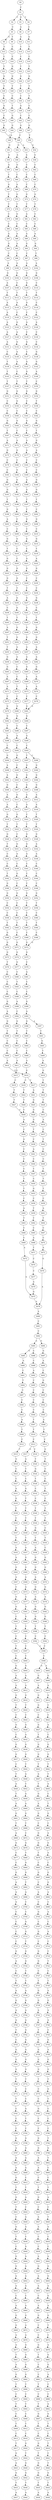 strict digraph  {
	S0 -> S1 [ label = C ];
	S1 -> S2 [ label = C ];
	S1 -> S3 [ label = G ];
	S1 -> S4 [ label = T ];
	S2 -> S5 [ label = C ];
	S3 -> S6 [ label = A ];
	S4 -> S7 [ label = C ];
	S5 -> S8 [ label = T ];
	S5 -> S9 [ label = G ];
	S6 -> S10 [ label = A ];
	S7 -> S11 [ label = G ];
	S8 -> S12 [ label = C ];
	S9 -> S13 [ label = C ];
	S10 -> S14 [ label = C ];
	S11 -> S15 [ label = T ];
	S12 -> S16 [ label = C ];
	S13 -> S17 [ label = C ];
	S14 -> S18 [ label = C ];
	S15 -> S19 [ label = C ];
	S16 -> S20 [ label = G ];
	S17 -> S21 [ label = T ];
	S18 -> S22 [ label = T ];
	S19 -> S23 [ label = T ];
	S20 -> S24 [ label = G ];
	S21 -> S25 [ label = G ];
	S22 -> S26 [ label = G ];
	S23 -> S27 [ label = G ];
	S24 -> S28 [ label = T ];
	S25 -> S29 [ label = T ];
	S26 -> S30 [ label = T ];
	S27 -> S31 [ label = T ];
	S28 -> S32 [ label = C ];
	S29 -> S33 [ label = C ];
	S30 -> S34 [ label = C ];
	S31 -> S35 [ label = T ];
	S32 -> S36 [ label = T ];
	S33 -> S37 [ label = G ];
	S34 -> S38 [ label = G ];
	S35 -> S39 [ label = C ];
	S36 -> S40 [ label = G ];
	S37 -> S41 [ label = C ];
	S38 -> S42 [ label = C ];
	S39 -> S43 [ label = C ];
	S40 -> S44 [ label = G ];
	S41 -> S45 [ label = G ];
	S42 -> S46 [ label = G ];
	S43 -> S47 [ label = G ];
	S44 -> S48 [ label = A ];
	S45 -> S49 [ label = C ];
	S46 -> S49 [ label = C ];
	S47 -> S50 [ label = T ];
	S48 -> S51 [ label = G ];
	S49 -> S52 [ label = G ];
	S49 -> S53 [ label = A ];
	S50 -> S54 [ label = G ];
	S51 -> S55 [ label = G ];
	S52 -> S56 [ label = A ];
	S53 -> S57 [ label = A ];
	S54 -> S58 [ label = G ];
	S55 -> S59 [ label = G ];
	S56 -> S60 [ label = G ];
	S57 -> S61 [ label = C ];
	S58 -> S62 [ label = C ];
	S59 -> S63 [ label = T ];
	S60 -> S64 [ label = C ];
	S61 -> S65 [ label = C ];
	S62 -> S66 [ label = C ];
	S63 -> S67 [ label = G ];
	S64 -> S68 [ label = A ];
	S65 -> S69 [ label = C ];
	S66 -> S70 [ label = C ];
	S67 -> S71 [ label = T ];
	S68 -> S72 [ label = G ];
	S69 -> S73 [ label = G ];
	S70 -> S74 [ label = G ];
	S71 -> S75 [ label = T ];
	S72 -> S76 [ label = T ];
	S73 -> S77 [ label = T ];
	S74 -> S78 [ label = T ];
	S75 -> S79 [ label = C ];
	S76 -> S80 [ label = G ];
	S77 -> S81 [ label = A ];
	S78 -> S82 [ label = C ];
	S79 -> S83 [ label = C ];
	S80 -> S84 [ label = C ];
	S81 -> S85 [ label = C ];
	S82 -> S86 [ label = C ];
	S83 -> S87 [ label = A ];
	S84 -> S88 [ label = A ];
	S85 -> S89 [ label = A ];
	S86 -> S90 [ label = A ];
	S87 -> S91 [ label = G ];
	S88 -> S92 [ label = A ];
	S89 -> S93 [ label = G ];
	S90 -> S94 [ label = G ];
	S91 -> S95 [ label = C ];
	S92 -> S96 [ label = C ];
	S93 -> S97 [ label = C ];
	S94 -> S98 [ label = T ];
	S95 -> S99 [ label = A ];
	S96 -> S100 [ label = A ];
	S97 -> S101 [ label = A ];
	S98 -> S102 [ label = A ];
	S99 -> S103 [ label = G ];
	S100 -> S104 [ label = G ];
	S101 -> S105 [ label = G ];
	S102 -> S106 [ label = G ];
	S103 -> S107 [ label = A ];
	S104 -> S108 [ label = C ];
	S105 -> S109 [ label = G ];
	S106 -> S110 [ label = C ];
	S107 -> S111 [ label = T ];
	S108 -> S112 [ label = T ];
	S109 -> S113 [ label = T ];
	S110 -> S114 [ label = T ];
	S111 -> S115 [ label = A ];
	S112 -> S116 [ label = A ];
	S113 -> S117 [ label = G ];
	S114 -> S118 [ label = C ];
	S115 -> S119 [ label = A ];
	S116 -> S120 [ label = C ];
	S117 -> S121 [ label = C ];
	S118 -> S122 [ label = C ];
	S119 -> S123 [ label = A ];
	S120 -> S124 [ label = G ];
	S121 -> S125 [ label = A ];
	S122 -> S126 [ label = A ];
	S123 -> S127 [ label = A ];
	S124 -> S128 [ label = A ];
	S125 -> S129 [ label = C ];
	S126 -> S130 [ label = C ];
	S127 -> S131 [ label = A ];
	S128 -> S132 [ label = G ];
	S129 -> S133 [ label = G ];
	S130 -> S134 [ label = C ];
	S131 -> S135 [ label = C ];
	S132 -> S136 [ label = A ];
	S133 -> S137 [ label = C ];
	S134 -> S138 [ label = G ];
	S135 -> S139 [ label = T ];
	S136 -> S140 [ label = A ];
	S137 -> S141 [ label = G ];
	S138 -> S142 [ label = G ];
	S139 -> S143 [ label = T ];
	S140 -> S144 [ label = C ];
	S141 -> S145 [ label = G ];
	S142 -> S146 [ label = A ];
	S143 -> S147 [ label = T ];
	S144 -> S148 [ label = T ];
	S145 -> S149 [ label = T ];
	S146 -> S150 [ label = C ];
	S147 -> S151 [ label = G ];
	S148 -> S152 [ label = G ];
	S149 -> S153 [ label = G ];
	S150 -> S154 [ label = G ];
	S151 -> S155 [ label = C ];
	S152 -> S156 [ label = G ];
	S153 -> S157 [ label = C ];
	S154 -> S158 [ label = T ];
	S155 -> S159 [ label = C ];
	S156 -> S160 [ label = C ];
	S157 -> S161 [ label = C ];
	S158 -> S162 [ label = C ];
	S159 -> S163 [ label = G ];
	S160 -> S164 [ label = G ];
	S161 -> S165 [ label = G ];
	S162 -> S166 [ label = G ];
	S163 -> S167 [ label = T ];
	S164 -> S168 [ label = C ];
	S165 -> S169 [ label = C ];
	S166 -> S170 [ label = T ];
	S167 -> S171 [ label = A ];
	S168 -> S172 [ label = A ];
	S169 -> S173 [ label = A ];
	S170 -> S174 [ label = G ];
	S171 -> S175 [ label = G ];
	S172 -> S176 [ label = G ];
	S173 -> S177 [ label = A ];
	S174 -> S178 [ label = A ];
	S175 -> S179 [ label = C ];
	S176 -> S180 [ label = C ];
	S177 -> S181 [ label = C ];
	S178 -> S182 [ label = C ];
	S179 -> S183 [ label = C ];
	S180 -> S184 [ label = G ];
	S181 -> S185 [ label = C ];
	S182 -> S186 [ label = C ];
	S183 -> S187 [ label = G ];
	S184 -> S188 [ label = G ];
	S185 -> S189 [ label = A ];
	S186 -> S190 [ label = G ];
	S187 -> S191 [ label = G ];
	S188 -> S192 [ label = G ];
	S189 -> S193 [ label = G ];
	S190 -> S194 [ label = G ];
	S191 -> S195 [ label = T ];
	S192 -> S196 [ label = T ];
	S193 -> S197 [ label = T ];
	S194 -> S198 [ label = T ];
	S195 -> S199 [ label = G ];
	S196 -> S200 [ label = G ];
	S197 -> S201 [ label = C ];
	S198 -> S202 [ label = C ];
	S199 -> S203 [ label = A ];
	S200 -> S204 [ label = C ];
	S201 -> S205 [ label = G ];
	S202 -> S206 [ label = G ];
	S203 -> S207 [ label = C ];
	S204 -> S208 [ label = C ];
	S205 -> S209 [ label = C ];
	S206 -> S210 [ label = C ];
	S207 -> S211 [ label = G ];
	S208 -> S212 [ label = G ];
	S209 -> S213 [ label = G ];
	S210 -> S214 [ label = G ];
	S211 -> S215 [ label = T ];
	S212 -> S216 [ label = C ];
	S213 -> S217 [ label = C ];
	S214 -> S218 [ label = T ];
	S215 -> S219 [ label = G ];
	S216 -> S220 [ label = C ];
	S217 -> S221 [ label = A ];
	S218 -> S222 [ label = A ];
	S219 -> S223 [ label = G ];
	S220 -> S224 [ label = G ];
	S221 -> S225 [ label = G ];
	S222 -> S226 [ label = G ];
	S223 -> S227 [ label = G ];
	S224 -> S228 [ label = G ];
	S225 -> S229 [ label = C ];
	S226 -> S230 [ label = C ];
	S227 -> S231 [ label = T ];
	S228 -> S232 [ label = T ];
	S229 -> S233 [ label = C ];
	S230 -> S234 [ label = C ];
	S231 -> S235 [ label = A ];
	S232 -> S236 [ label = G ];
	S233 -> S237 [ label = G ];
	S234 -> S238 [ label = G ];
	S235 -> S239 [ label = C ];
	S236 -> S240 [ label = G ];
	S237 -> S241 [ label = G ];
	S238 -> S242 [ label = C ];
	S239 -> S243 [ label = T ];
	S240 -> S244 [ label = T ];
	S241 -> S245 [ label = T ];
	S242 -> S246 [ label = T ];
	S243 -> S247 [ label = A ];
	S244 -> S248 [ label = G ];
	S245 -> S249 [ label = G ];
	S246 -> S250 [ label = G ];
	S247 -> S251 [ label = T ];
	S248 -> S252 [ label = G ];
	S249 -> S253 [ label = G ];
	S250 -> S254 [ label = G ];
	S251 -> S255 [ label = T ];
	S252 -> S256 [ label = A ];
	S253 -> S257 [ label = A ];
	S254 -> S258 [ label = A ];
	S255 -> S259 [ label = G ];
	S256 -> S260 [ label = A ];
	S257 -> S261 [ label = A ];
	S258 -> S262 [ label = A ];
	S259 -> S263 [ label = G ];
	S260 -> S264 [ label = C ];
	S261 -> S265 [ label = G ];
	S262 -> S266 [ label = G ];
	S263 -> S267 [ label = A ];
	S264 -> S268 [ label = C ];
	S265 -> S269 [ label = A ];
	S266 -> S270 [ label = A ];
	S267 -> S271 [ label = A ];
	S268 -> S272 [ label = T ];
	S269 -> S273 [ label = A ];
	S270 -> S274 [ label = A ];
	S271 -> S275 [ label = C ];
	S272 -> S276 [ label = C ];
	S273 -> S277 [ label = C ];
	S274 -> S278 [ label = C ];
	S275 -> S279 [ label = G ];
	S276 -> S280 [ label = G ];
	S277 -> S281 [ label = G ];
	S278 -> S281 [ label = G ];
	S279 -> S282 [ label = G ];
	S280 -> S283 [ label = G ];
	S281 -> S284 [ label = G ];
	S282 -> S285 [ label = T ];
	S283 -> S286 [ label = C ];
	S284 -> S287 [ label = C ];
	S285 -> S288 [ label = A ];
	S286 -> S289 [ label = A ];
	S287 -> S290 [ label = A ];
	S288 -> S291 [ label = C ];
	S289 -> S292 [ label = C ];
	S290 -> S293 [ label = C ];
	S291 -> S294 [ label = G ];
	S292 -> S295 [ label = G ];
	S293 -> S296 [ label = C ];
	S293 -> S297 [ label = T ];
	S294 -> S298 [ label = A ];
	S295 -> S299 [ label = C ];
	S296 -> S300 [ label = G ];
	S297 -> S301 [ label = G ];
	S298 -> S302 [ label = A ];
	S299 -> S303 [ label = G ];
	S300 -> S304 [ label = G ];
	S301 -> S305 [ label = G ];
	S302 -> S306 [ label = G ];
	S303 -> S307 [ label = C ];
	S304 -> S308 [ label = G ];
	S305 -> S309 [ label = G ];
	S306 -> S310 [ label = A ];
	S307 -> S311 [ label = G ];
	S308 -> S312 [ label = A ];
	S309 -> S313 [ label = A ];
	S310 -> S314 [ label = A ];
	S311 -> S315 [ label = C ];
	S312 -> S316 [ label = A ];
	S313 -> S317 [ label = A ];
	S314 -> S318 [ label = G ];
	S315 -> S319 [ label = G ];
	S316 -> S320 [ label = T ];
	S317 -> S321 [ label = C ];
	S318 -> S322 [ label = T ];
	S319 -> S323 [ label = T ];
	S320 -> S324 [ label = T ];
	S321 -> S325 [ label = T ];
	S322 -> S326 [ label = G ];
	S323 -> S327 [ label = C ];
	S324 -> S328 [ label = G ];
	S325 -> S329 [ label = G ];
	S326 -> S330 [ label = T ];
	S327 -> S331 [ label = G ];
	S328 -> S332 [ label = A ];
	S329 -> S333 [ label = G ];
	S330 -> S334 [ label = C ];
	S331 -> S335 [ label = A ];
	S332 -> S336 [ label = A ];
	S333 -> S337 [ label = A ];
	S334 -> S338 [ label = C ];
	S335 -> S339 [ label = C ];
	S336 -> S340 [ label = C ];
	S337 -> S341 [ label = C ];
	S338 -> S342 [ label = T ];
	S339 -> S343 [ label = G ];
	S340 -> S344 [ label = C ];
	S341 -> S345 [ label = C ];
	S342 -> S346 [ label = G ];
	S343 -> S347 [ label = C ];
	S344 -> S348 [ label = C ];
	S345 -> S349 [ label = C ];
	S346 -> S350 [ label = G ];
	S347 -> S351 [ label = G ];
	S348 -> S352 [ label = G ];
	S349 -> S353 [ label = G ];
	S350 -> S354 [ label = C ];
	S351 -> S355 [ label = C ];
	S352 -> S356 [ label = T ];
	S353 -> S357 [ label = T ];
	S354 -> S358 [ label = C ];
	S355 -> S359 [ label = C ];
	S356 -> S360 [ label = C ];
	S357 -> S361 [ label = C ];
	S358 -> S362 [ label = T ];
	S359 -> S363 [ label = T ];
	S360 -> S364 [ label = T ];
	S361 -> S365 [ label = T ];
	S362 -> S366 [ label = G ];
	S363 -> S367 [ label = C ];
	S364 -> S368 [ label = C ];
	S365 -> S369 [ label = C ];
	S366 -> S370 [ label = G ];
	S367 -> S371 [ label = G ];
	S368 -> S372 [ label = G ];
	S369 -> S372 [ label = G ];
	S370 -> S373 [ label = G ];
	S371 -> S374 [ label = G ];
	S372 -> S375 [ label = G ];
	S373 -> S376 [ label = T ];
	S374 -> S377 [ label = G ];
	S375 -> S378 [ label = C ];
	S376 -> S379 [ label = C ];
	S377 -> S380 [ label = C ];
	S378 -> S381 [ label = A ];
	S379 -> S382 [ label = C ];
	S380 -> S383 [ label = T ];
	S381 -> S384 [ label = C ];
	S382 -> S385 [ label = C ];
	S383 -> S386 [ label = C ];
	S384 -> S387 [ label = C ];
	S385 -> S388 [ label = G ];
	S386 -> S389 [ label = A ];
	S387 -> S390 [ label = G ];
	S388 -> S391 [ label = A ];
	S389 -> S392 [ label = C ];
	S390 -> S393 [ label = A ];
	S391 -> S394 [ label = G ];
	S392 -> S395 [ label = G ];
	S393 -> S396 [ label = G ];
	S393 -> S397 [ label = A ];
	S394 -> S398 [ label = T ];
	S395 -> S399 [ label = T ];
	S396 -> S400 [ label = T ];
	S397 -> S401 [ label = T ];
	S398 -> S402 [ label = C ];
	S399 -> S403 [ label = C ];
	S400 -> S404 [ label = C ];
	S401 -> S405 [ label = G ];
	S402 -> S406 [ label = C ];
	S403 -> S407 [ label = C ];
	S404 -> S408 [ label = C ];
	S405 -> S409 [ label = T ];
	S406 -> S410 [ label = A ];
	S407 -> S411 [ label = A ];
	S408 -> S412 [ label = A ];
	S409 -> S413 [ label = A ];
	S410 -> S414 [ label = G ];
	S411 -> S415 [ label = G ];
	S412 -> S414 [ label = G ];
	S413 -> S416 [ label = G ];
	S414 -> S417 [ label = T ];
	S414 -> S418 [ label = C ];
	S415 -> S419 [ label = C ];
	S416 -> S420 [ label = T ];
	S417 -> S421 [ label = A ];
	S418 -> S422 [ label = T ];
	S419 -> S423 [ label = T ];
	S420 -> S424 [ label = T ];
	S421 -> S425 [ label = G ];
	S422 -> S426 [ label = T ];
	S423 -> S427 [ label = T ];
	S424 -> S428 [ label = T ];
	S425 -> S429 [ label = G ];
	S426 -> S430 [ label = C ];
	S427 -> S430 [ label = C ];
	S428 -> S431 [ label = C ];
	S429 -> S432 [ label = G ];
	S430 -> S433 [ label = A ];
	S431 -> S434 [ label = A ];
	S432 -> S435 [ label = T ];
	S433 -> S436 [ label = C ];
	S434 -> S437 [ label = C ];
	S435 -> S438 [ label = C ];
	S436 -> S439 [ label = G ];
	S437 -> S440 [ label = T ];
	S438 -> S441 [ label = A ];
	S439 -> S442 [ label = C ];
	S440 -> S443 [ label = C ];
	S441 -> S444 [ label = C ];
	S442 -> S445 [ label = C ];
	S443 -> S446 [ label = C ];
	S444 -> S447 [ label = T ];
	S445 -> S448 [ label = C ];
	S446 -> S449 [ label = T ];
	S447 -> S450 [ label = C ];
	S448 -> S451 [ label = T ];
	S449 -> S452 [ label = T ];
	S450 -> S453 [ label = G ];
	S451 -> S454 [ label = T ];
	S452 -> S455 [ label = T ];
	S453 -> S456 [ label = C ];
	S454 -> S457 [ label = C ];
	S455 -> S458 [ label = C ];
	S456 -> S459 [ label = T ];
	S457 -> S460 [ label = A ];
	S458 -> S461 [ label = A ];
	S459 -> S462 [ label = T ];
	S460 -> S463 [ label = T ];
	S461 -> S464 [ label = T ];
	S462 -> S465 [ label = C ];
	S463 -> S466 [ label = C ];
	S464 -> S467 [ label = C ];
	S465 -> S468 [ label = A ];
	S466 -> S469 [ label = C ];
	S467 -> S470 [ label = C ];
	S468 -> S471 [ label = T ];
	S469 -> S472 [ label = A ];
	S470 -> S473 [ label = A ];
	S471 -> S474 [ label = C ];
	S472 -> S475 [ label = G ];
	S473 -> S476 [ label = G ];
	S474 -> S477 [ label = C ];
	S475 -> S478 [ label = A ];
	S476 -> S478 [ label = A ];
	S477 -> S479 [ label = A ];
	S478 -> S480 [ label = A ];
	S479 -> S475 [ label = G ];
	S480 -> S481 [ label = C ];
	S481 -> S482 [ label = C ];
	S482 -> S483 [ label = A ];
	S482 -> S484 [ label = G ];
	S483 -> S485 [ label = G ];
	S483 -> S486 [ label = C ];
	S484 -> S487 [ label = G ];
	S485 -> S488 [ label = A ];
	S486 -> S489 [ label = C ];
	S487 -> S490 [ label = A ];
	S488 -> S491 [ label = C ];
	S489 -> S492 [ label = A ];
	S490 -> S493 [ label = C ];
	S491 -> S494 [ label = T ];
	S492 -> S495 [ label = C ];
	S493 -> S496 [ label = G ];
	S494 -> S497 [ label = C ];
	S495 -> S498 [ label = C ];
	S496 -> S499 [ label = C ];
	S497 -> S500 [ label = C ];
	S498 -> S501 [ label = C ];
	S499 -> S502 [ label = C ];
	S500 -> S503 [ label = C ];
	S501 -> S504 [ label = C ];
	S502 -> S505 [ label = C ];
	S503 -> S506 [ label = A ];
	S504 -> S507 [ label = T ];
	S505 -> S508 [ label = A ];
	S506 -> S509 [ label = T ];
	S507 -> S510 [ label = T ];
	S508 -> S511 [ label = T ];
	S509 -> S512 [ label = C ];
	S510 -> S513 [ label = C ];
	S511 -> S514 [ label = C ];
	S512 -> S515 [ label = T ];
	S513 -> S516 [ label = C ];
	S513 -> S517 [ label = G ];
	S514 -> S518 [ label = G ];
	S515 -> S519 [ label = G ];
	S516 -> S520 [ label = T ];
	S517 -> S521 [ label = A ];
	S518 -> S522 [ label = T ];
	S519 -> S523 [ label = C ];
	S520 -> S524 [ label = G ];
	S521 -> S525 [ label = T ];
	S522 -> S526 [ label = C ];
	S523 -> S527 [ label = C ];
	S524 -> S528 [ label = T ];
	S525 -> S529 [ label = C ];
	S526 -> S530 [ label = C ];
	S527 -> S531 [ label = A ];
	S528 -> S532 [ label = C ];
	S529 -> S533 [ label = G ];
	S530 -> S534 [ label = T ];
	S531 -> S535 [ label = G ];
	S532 -> S536 [ label = C ];
	S533 -> S537 [ label = T ];
	S534 -> S538 [ label = C ];
	S535 -> S539 [ label = T ];
	S536 -> S540 [ label = T ];
	S537 -> S541 [ label = T ];
	S538 -> S542 [ label = T ];
	S539 -> S543 [ label = C ];
	S540 -> S544 [ label = T ];
	S541 -> S545 [ label = T ];
	S542 -> S546 [ label = T ];
	S543 -> S547 [ label = G ];
	S544 -> S548 [ label = G ];
	S545 -> S549 [ label = G ];
	S546 -> S550 [ label = C ];
	S547 -> S551 [ label = T ];
	S548 -> S552 [ label = T ];
	S549 -> S553 [ label = T ];
	S550 -> S554 [ label = T ];
	S551 -> S555 [ label = A ];
	S552 -> S556 [ label = A ];
	S553 -> S557 [ label = A ];
	S554 -> S558 [ label = C ];
	S555 -> S559 [ label = A ];
	S556 -> S560 [ label = G ];
	S557 -> S561 [ label = G ];
	S558 -> S562 [ label = G ];
	S559 -> S563 [ label = G ];
	S560 -> S564 [ label = G ];
	S561 -> S565 [ label = G ];
	S562 -> S566 [ label = G ];
	S563 -> S567 [ label = A ];
	S564 -> S568 [ label = A ];
	S565 -> S569 [ label = A ];
	S566 -> S570 [ label = A ];
	S567 -> S571 [ label = C ];
	S568 -> S572 [ label = G ];
	S569 -> S573 [ label = A ];
	S570 -> S574 [ label = G ];
	S571 -> S575 [ label = G ];
	S572 -> S576 [ label = A ];
	S573 -> S577 [ label = A ];
	S574 -> S578 [ label = A ];
	S575 -> S579 [ label = G ];
	S576 -> S580 [ label = G ];
	S577 -> S581 [ label = G ];
	S578 -> S582 [ label = G ];
	S579 -> S583 [ label = C ];
	S580 -> S584 [ label = G ];
	S581 -> S585 [ label = G ];
	S582 -> S586 [ label = G ];
	S583 -> S587 [ label = T ];
	S584 -> S588 [ label = T ];
	S585 -> S589 [ label = T ];
	S586 -> S590 [ label = T ];
	S587 -> S591 [ label = C ];
	S588 -> S592 [ label = C ];
	S589 -> S593 [ label = C ];
	S590 -> S594 [ label = C ];
	S591 -> S595 [ label = T ];
	S592 -> S596 [ label = C ];
	S593 -> S597 [ label = C ];
	S594 -> S596 [ label = C ];
	S595 -> S598 [ label = C ];
	S596 -> S599 [ label = C ];
	S597 -> S600 [ label = C ];
	S598 -> S601 [ label = G ];
	S599 -> S602 [ label = A ];
	S599 -> S603 [ label = G ];
	S600 -> S604 [ label = G ];
	S601 -> S605 [ label = A ];
	S602 -> S606 [ label = G ];
	S603 -> S607 [ label = G ];
	S604 -> S608 [ label = A ];
	S605 -> S609 [ label = A ];
	S606 -> S610 [ label = A ];
	S607 -> S611 [ label = A ];
	S608 -> S612 [ label = A ];
	S609 -> S613 [ label = G ];
	S610 -> S614 [ label = G ];
	S611 -> S615 [ label = G ];
	S612 -> S616 [ label = G ];
	S613 -> S617 [ label = T ];
	S614 -> S618 [ label = C ];
	S615 -> S619 [ label = G ];
	S616 -> S620 [ label = T ];
	S617 -> S621 [ label = C ];
	S618 -> S622 [ label = C ];
	S619 -> S623 [ label = C ];
	S620 -> S624 [ label = C ];
	S621 -> S625 [ label = G ];
	S622 -> S626 [ label = A ];
	S623 -> S627 [ label = G ];
	S624 -> S628 [ label = G ];
	S625 -> S629 [ label = C ];
	S626 -> S630 [ label = C ];
	S627 -> S631 [ label = T ];
	S628 -> S632 [ label = A ];
	S629 -> S633 [ label = G ];
	S630 -> S634 [ label = G ];
	S631 -> S635 [ label = G ];
	S632 -> S636 [ label = G ];
	S633 -> S637 [ label = G ];
	S634 -> S638 [ label = G ];
	S635 -> S639 [ label = G ];
	S636 -> S640 [ label = G ];
	S637 -> S641 [ label = C ];
	S638 -> S642 [ label = T ];
	S639 -> S643 [ label = T ];
	S640 -> S644 [ label = T ];
	S641 -> S645 [ label = T ];
	S642 -> S646 [ label = T ];
	S643 -> S647 [ label = A ];
	S644 -> S648 [ label = A ];
	S645 -> S649 [ label = A ];
	S646 -> S650 [ label = A ];
	S647 -> S651 [ label = T ];
	S648 -> S652 [ label = T ];
	S649 -> S653 [ label = T ];
	S650 -> S654 [ label = C ];
	S651 -> S655 [ label = G ];
	S652 -> S656 [ label = A ];
	S653 -> S657 [ label = A ];
	S654 -> S658 [ label = T ];
	S655 -> S659 [ label = A ];
	S656 -> S660 [ label = A ];
	S657 -> S661 [ label = G ];
	S658 -> S662 [ label = G ];
	S659 -> S663 [ label = G ];
	S660 -> S664 [ label = G ];
	S661 -> S665 [ label = T ];
	S662 -> S666 [ label = C ];
	S663 -> S667 [ label = C ];
	S664 -> S668 [ label = T ];
	S665 -> S669 [ label = A ];
	S666 -> S670 [ label = A ];
	S667 -> S671 [ label = G ];
	S668 -> S672 [ label = C ];
	S669 -> S673 [ label = G ];
	S670 -> S674 [ label = G ];
	S671 -> S675 [ label = G ];
	S672 -> S676 [ label = G ];
	S673 -> S677 [ label = C ];
	S674 -> S678 [ label = A ];
	S675 -> S679 [ label = T ];
	S676 -> S680 [ label = T ];
	S677 -> S681 [ label = C ];
	S678 -> S682 [ label = C ];
	S679 -> S683 [ label = C ];
	S680 -> S684 [ label = G ];
	S681 -> S685 [ label = G ];
	S682 -> S686 [ label = G ];
	S683 -> S687 [ label = G ];
	S684 -> S688 [ label = G ];
	S685 -> S689 [ label = A ];
	S686 -> S690 [ label = G ];
	S687 -> S691 [ label = C ];
	S688 -> S692 [ label = T ];
	S689 -> S693 [ label = A ];
	S690 -> S694 [ label = A ];
	S691 -> S695 [ label = A ];
	S692 -> S696 [ label = A ];
	S693 -> S697 [ label = A ];
	S694 -> S698 [ label = C ];
	S695 -> S699 [ label = C ];
	S696 -> S700 [ label = C ];
	S697 -> S701 [ label = C ];
	S698 -> S702 [ label = A ];
	S699 -> S703 [ label = G ];
	S700 -> S704 [ label = C ];
	S701 -> S705 [ label = C ];
	S702 -> S706 [ label = C ];
	S703 -> S707 [ label = C ];
	S704 -> S708 [ label = G ];
	S705 -> S709 [ label = C ];
	S706 -> S710 [ label = A ];
	S707 -> S711 [ label = G ];
	S708 -> S712 [ label = G ];
	S709 -> S713 [ label = C ];
	S710 -> S714 [ label = C ];
	S711 -> S715 [ label = C ];
	S712 -> S716 [ label = T ];
	S713 -> S717 [ label = G ];
	S714 -> S718 [ label = C ];
	S715 -> S719 [ label = G ];
	S716 -> S720 [ label = G ];
	S717 -> S721 [ label = A ];
	S718 -> S722 [ label = T ];
	S719 -> S723 [ label = G ];
	S720 -> S724 [ label = G ];
	S721 -> S725 [ label = C ];
	S722 -> S726 [ label = C ];
	S723 -> S727 [ label = C ];
	S724 -> S728 [ label = T ];
	S725 -> S729 [ label = T ];
	S726 -> S730 [ label = T ];
	S727 -> S731 [ label = T ];
	S728 -> S732 [ label = T ];
	S729 -> S733 [ label = A ];
	S730 -> S734 [ label = A ];
	S731 -> S735 [ label = G ];
	S732 -> S736 [ label = A ];
	S733 -> S737 [ label = G ];
	S734 -> S738 [ label = G ];
	S735 -> S739 [ label = G ];
	S736 -> S740 [ label = G ];
	S737 -> S741 [ label = A ];
	S738 -> S742 [ label = A ];
	S739 -> S743 [ label = A ];
	S740 -> S744 [ label = A ];
	S741 -> S745 [ label = A ];
	S742 -> S746 [ label = A ];
	S743 -> S747 [ label = A ];
	S744 -> S748 [ label = A ];
	S745 -> S749 [ label = T ];
	S746 -> S750 [ label = C ];
	S747 -> S751 [ label = T ];
	S748 -> S752 [ label = G ];
	S749 -> S753 [ label = C ];
	S750 -> S754 [ label = G ];
	S751 -> S755 [ label = G ];
	S752 -> S756 [ label = G ];
	S753 -> S757 [ label = G ];
	S754 -> S758 [ label = A ];
	S755 -> S759 [ label = G ];
	S756 -> S760 [ label = G ];
	S757 -> S761 [ label = G ];
	S758 -> S762 [ label = G ];
	S759 -> S763 [ label = G ];
	S760 -> S764 [ label = G ];
	S761 -> S765 [ label = G ];
	S762 -> S766 [ label = G ];
	S763 -> S767 [ label = G ];
	S764 -> S768 [ label = G ];
	S765 -> S769 [ label = T ];
	S766 -> S770 [ label = T ];
	S767 -> S771 [ label = T ];
	S768 -> S772 [ label = T ];
	S769 -> S773 [ label = A ];
	S770 -> S774 [ label = G ];
	S771 -> S775 [ label = C ];
	S772 -> S776 [ label = C ];
	S773 -> S777 [ label = T ];
	S774 -> S778 [ label = T ];
	S775 -> S779 [ label = C ];
	S776 -> S780 [ label = C ];
	S777 -> S781 [ label = C ];
	S778 -> S782 [ label = C ];
	S779 -> S783 [ label = G ];
	S780 -> S784 [ label = G ];
	S781 -> S785 [ label = C ];
	S782 -> S786 [ label = C ];
	S783 -> S787 [ label = C ];
	S784 -> S788 [ label = T ];
	S785 -> S789 [ label = C ];
	S786 -> S790 [ label = C ];
	S787 -> S791 [ label = C ];
	S788 -> S792 [ label = C ];
	S789 -> S793 [ label = G ];
	S790 -> S794 [ label = T ];
	S791 -> S795 [ label = G ];
	S792 -> S796 [ label = G ];
	S793 -> S797 [ label = A ];
	S794 -> S798 [ label = G ];
	S795 -> S799 [ label = G ];
	S796 -> S800 [ label = G ];
	S797 -> S801 [ label = A ];
	S798 -> S802 [ label = T ];
	S799 -> S803 [ label = A ];
	S800 -> S804 [ label = A ];
	S801 -> S805 [ label = A ];
	S802 -> S806 [ label = C ];
	S803 -> S807 [ label = A ];
	S804 -> S808 [ label = A ];
	S805 -> S809 [ label = G ];
	S806 -> S810 [ label = C ];
	S807 -> S811 [ label = C ];
	S808 -> S812 [ label = C ];
	S809 -> S813 [ label = T ];
	S810 -> S814 [ label = T ];
	S811 -> S815 [ label = T ];
	S812 -> S816 [ label = T ];
	S813 -> S817 [ label = G ];
	S814 -> S818 [ label = A ];
	S815 -> S819 [ label = G ];
	S816 -> S820 [ label = A ];
	S817 -> S821 [ label = T ];
	S818 -> S822 [ label = C ];
	S819 -> S823 [ label = C ];
	S820 -> S824 [ label = C ];
	S821 -> S825 [ label = C ];
	S822 -> S826 [ label = T ];
	S823 -> S827 [ label = A ];
	S824 -> S828 [ label = A ];
	S825 -> S829 [ label = G ];
	S826 -> S830 [ label = A ];
	S827 -> S831 [ label = A ];
	S828 -> S832 [ label = A ];
	S829 -> S833 [ label = T ];
	S830 -> S834 [ label = C ];
	S831 -> S835 [ label = C ];
	S832 -> S836 [ label = C ];
	S833 -> S837 [ label = C ];
	S834 -> S838 [ label = C ];
	S835 -> S839 [ label = C ];
	S836 -> S840 [ label = G ];
	S837 -> S841 [ label = G ];
	S838 -> S842 [ label = A ];
	S839 -> S843 [ label = A ];
	S840 -> S844 [ label = A ];
	S841 -> S845 [ label = G ];
	S842 -> S846 [ label = G ];
	S843 -> S847 [ label = G ];
	S844 -> S848 [ label = A ];
	S845 -> S849 [ label = A ];
	S846 -> S850 [ label = G ];
	S847 -> S851 [ label = A ];
	S848 -> S852 [ label = A ];
	S849 -> S853 [ label = A ];
	S850 -> S854 [ label = A ];
	S851 -> S855 [ label = A ];
	S852 -> S856 [ label = A ];
	S853 -> S857 [ label = C ];
	S854 -> S858 [ label = G ];
	S855 -> S859 [ label = C ];
	S856 -> S860 [ label = C ];
	S857 -> S861 [ label = A ];
	S858 -> S862 [ label = A ];
	S859 -> S863 [ label = A ];
	S860 -> S864 [ label = A ];
	S861 -> S865 [ label = G ];
	S862 -> S866 [ label = G ];
	S863 -> S867 [ label = G ];
	S864 -> S868 [ label = G ];
	S865 -> S869 [ label = G ];
	S866 -> S870 [ label = T ];
	S867 -> S871 [ label = C ];
	S868 -> S872 [ label = A ];
	S869 -> S873 [ label = A ];
	S870 -> S874 [ label = C ];
	S871 -> S875 [ label = C ];
	S872 -> S876 [ label = A ];
	S873 -> S877 [ label = A ];
	S874 -> S878 [ label = A ];
	S875 -> S879 [ label = G ];
	S876 -> S880 [ label = G ];
	S877 -> S881 [ label = T ];
	S878 -> S882 [ label = G ];
	S879 -> S883 [ label = T ];
	S880 -> S884 [ label = G ];
	S881 -> S885 [ label = A ];
	S882 -> S886 [ label = G ];
	S883 -> S887 [ label = C ];
	S884 -> S888 [ label = G ];
	S885 -> S889 [ label = G ];
	S886 -> S890 [ label = A ];
	S887 -> S891 [ label = C ];
	S888 -> S892 [ label = G ];
	S889 -> S893 [ label = T ];
	S890 -> S894 [ label = C ];
	S891 -> S895 [ label = T ];
	S892 -> S896 [ label = T ];
	S893 -> S897 [ label = C ];
	S894 -> S898 [ label = C ];
	S895 -> S899 [ label = C ];
	S896 -> S900 [ label = C ];
	S897 -> S901 [ label = T ];
	S898 -> S902 [ label = A ];
	S899 -> S903 [ label = T ];
	S900 -> S904 [ label = T ];
	S901 -> S905 [ label = C ];
	S902 -> S906 [ label = G ];
	S903 -> S907 [ label = G ];
	S904 -> S908 [ label = C ];
	S905 -> S909 [ label = T ];
	S906 -> S910 [ label = T ];
	S907 -> S911 [ label = T ];
	S908 -> S912 [ label = T ];
	S909 -> S913 [ label = C ];
	S910 -> S914 [ label = C ];
	S911 -> S915 [ label = C ];
	S912 -> S916 [ label = C ];
	S913 -> S917 [ label = T ];
	S914 -> S918 [ label = T ];
	S915 -> S919 [ label = G ];
	S916 -> S920 [ label = G ];
	S917 -> S921 [ label = G ];
	S918 -> S922 [ label = C ];
	S919 -> S923 [ label = T ];
	S920 -> S924 [ label = T ];
	S921 -> S925 [ label = A ];
	S922 -> S926 [ label = T ];
	S923 -> S927 [ label = G ];
	S924 -> S928 [ label = G ];
	S925 -> S929 [ label = G ];
	S926 -> S930 [ label = G ];
	S927 -> S931 [ label = G ];
	S928 -> S932 [ label = G ];
	S929 -> S933 [ label = T ];
	S930 -> S934 [ label = T ];
	S931 -> S935 [ label = T ];
	S932 -> S936 [ label = T ];
	S933 -> S937 [ label = A ];
	S934 -> S938 [ label = A ];
	S935 -> S939 [ label = A ];
	S936 -> S940 [ label = A ];
}
